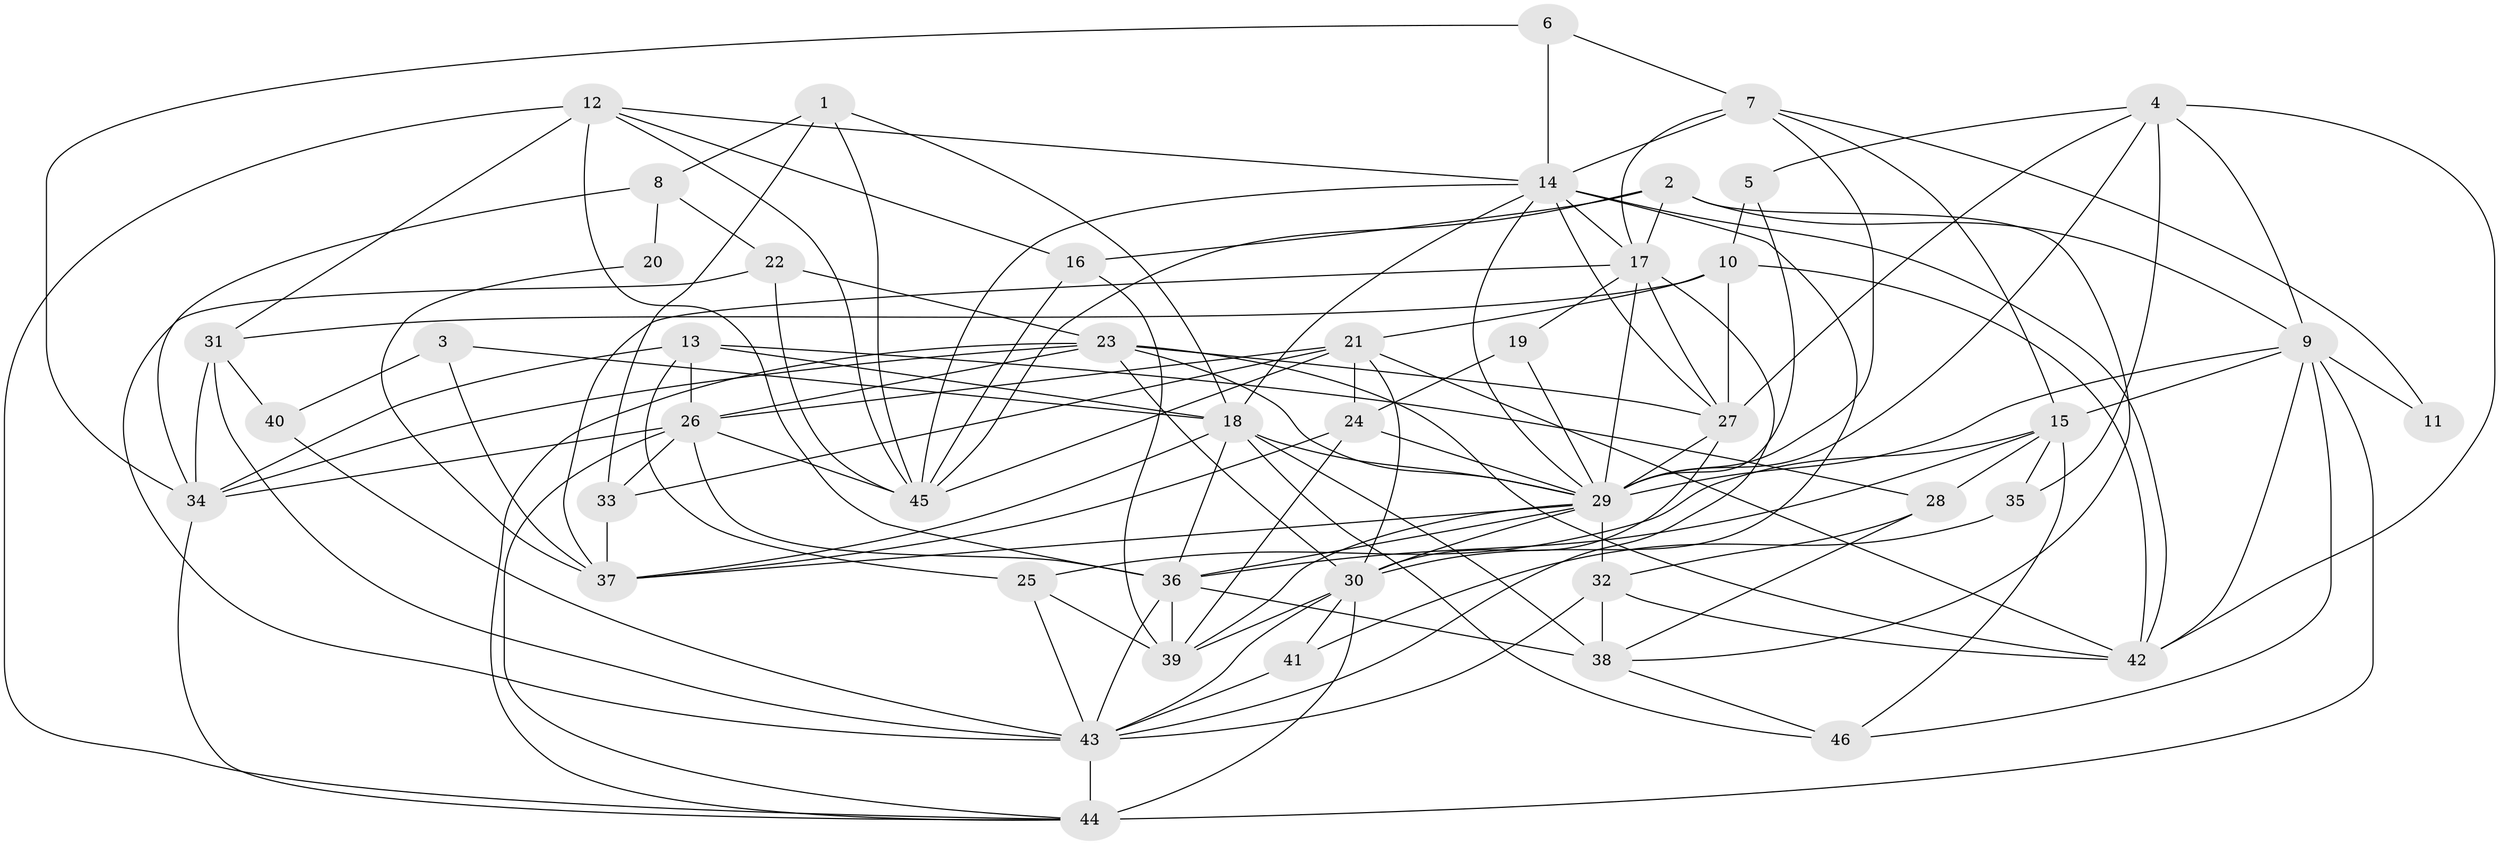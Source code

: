 // original degree distribution, {3: 0.24347826086956523, 4: 0.3391304347826087, 6: 0.10434782608695652, 5: 0.1565217391304348, 2: 0.12173913043478261, 7: 0.02608695652173913, 9: 0.008695652173913044}
// Generated by graph-tools (version 1.1) at 2025/37/03/04/25 23:37:08]
// undirected, 46 vertices, 134 edges
graph export_dot {
  node [color=gray90,style=filled];
  1;
  2;
  3;
  4;
  5;
  6;
  7;
  8;
  9;
  10;
  11;
  12;
  13;
  14;
  15;
  16;
  17;
  18;
  19;
  20;
  21;
  22;
  23;
  24;
  25;
  26;
  27;
  28;
  29;
  30;
  31;
  32;
  33;
  34;
  35;
  36;
  37;
  38;
  39;
  40;
  41;
  42;
  43;
  44;
  45;
  46;
  1 -- 8 [weight=1.0];
  1 -- 18 [weight=1.0];
  1 -- 33 [weight=1.0];
  1 -- 45 [weight=1.0];
  2 -- 9 [weight=1.0];
  2 -- 16 [weight=1.0];
  2 -- 17 [weight=1.0];
  2 -- 38 [weight=1.0];
  2 -- 45 [weight=1.0];
  3 -- 18 [weight=1.0];
  3 -- 37 [weight=1.0];
  3 -- 40 [weight=1.0];
  4 -- 5 [weight=1.0];
  4 -- 9 [weight=1.0];
  4 -- 27 [weight=1.0];
  4 -- 29 [weight=1.0];
  4 -- 35 [weight=1.0];
  4 -- 42 [weight=1.0];
  5 -- 10 [weight=1.0];
  5 -- 29 [weight=1.0];
  6 -- 7 [weight=1.0];
  6 -- 14 [weight=1.0];
  6 -- 34 [weight=1.0];
  7 -- 11 [weight=1.0];
  7 -- 14 [weight=1.0];
  7 -- 15 [weight=1.0];
  7 -- 17 [weight=1.0];
  7 -- 29 [weight=1.0];
  8 -- 20 [weight=1.0];
  8 -- 22 [weight=1.0];
  8 -- 34 [weight=1.0];
  9 -- 11 [weight=2.0];
  9 -- 15 [weight=1.0];
  9 -- 29 [weight=3.0];
  9 -- 42 [weight=1.0];
  9 -- 44 [weight=1.0];
  9 -- 46 [weight=1.0];
  10 -- 21 [weight=1.0];
  10 -- 27 [weight=1.0];
  10 -- 31 [weight=1.0];
  10 -- 42 [weight=1.0];
  12 -- 14 [weight=1.0];
  12 -- 16 [weight=1.0];
  12 -- 31 [weight=1.0];
  12 -- 36 [weight=2.0];
  12 -- 44 [weight=1.0];
  12 -- 45 [weight=1.0];
  13 -- 18 [weight=1.0];
  13 -- 25 [weight=1.0];
  13 -- 26 [weight=1.0];
  13 -- 28 [weight=1.0];
  13 -- 34 [weight=1.0];
  14 -- 17 [weight=1.0];
  14 -- 18 [weight=1.0];
  14 -- 27 [weight=1.0];
  14 -- 29 [weight=1.0];
  14 -- 30 [weight=2.0];
  14 -- 42 [weight=1.0];
  14 -- 45 [weight=2.0];
  15 -- 25 [weight=1.0];
  15 -- 28 [weight=1.0];
  15 -- 35 [weight=1.0];
  15 -- 36 [weight=1.0];
  15 -- 46 [weight=1.0];
  16 -- 39 [weight=1.0];
  16 -- 45 [weight=1.0];
  17 -- 19 [weight=1.0];
  17 -- 27 [weight=1.0];
  17 -- 29 [weight=1.0];
  17 -- 37 [weight=1.0];
  17 -- 43 [weight=1.0];
  18 -- 29 [weight=1.0];
  18 -- 36 [weight=1.0];
  18 -- 37 [weight=1.0];
  18 -- 38 [weight=1.0];
  18 -- 46 [weight=1.0];
  19 -- 24 [weight=1.0];
  19 -- 29 [weight=1.0];
  20 -- 37 [weight=1.0];
  21 -- 24 [weight=1.0];
  21 -- 26 [weight=1.0];
  21 -- 30 [weight=1.0];
  21 -- 33 [weight=1.0];
  21 -- 42 [weight=1.0];
  21 -- 45 [weight=1.0];
  22 -- 23 [weight=1.0];
  22 -- 43 [weight=1.0];
  22 -- 45 [weight=1.0];
  23 -- 26 [weight=1.0];
  23 -- 27 [weight=1.0];
  23 -- 29 [weight=1.0];
  23 -- 30 [weight=1.0];
  23 -- 34 [weight=1.0];
  23 -- 42 [weight=1.0];
  23 -- 44 [weight=1.0];
  24 -- 29 [weight=1.0];
  24 -- 37 [weight=1.0];
  24 -- 39 [weight=1.0];
  25 -- 39 [weight=1.0];
  25 -- 43 [weight=1.0];
  26 -- 33 [weight=2.0];
  26 -- 34 [weight=1.0];
  26 -- 36 [weight=1.0];
  26 -- 44 [weight=2.0];
  26 -- 45 [weight=1.0];
  27 -- 29 [weight=1.0];
  27 -- 30 [weight=2.0];
  28 -- 32 [weight=2.0];
  28 -- 38 [weight=1.0];
  29 -- 30 [weight=1.0];
  29 -- 32 [weight=1.0];
  29 -- 36 [weight=1.0];
  29 -- 37 [weight=1.0];
  29 -- 39 [weight=1.0];
  30 -- 39 [weight=1.0];
  30 -- 41 [weight=1.0];
  30 -- 43 [weight=3.0];
  30 -- 44 [weight=1.0];
  31 -- 34 [weight=1.0];
  31 -- 40 [weight=1.0];
  31 -- 43 [weight=1.0];
  32 -- 38 [weight=2.0];
  32 -- 42 [weight=2.0];
  32 -- 43 [weight=1.0];
  33 -- 37 [weight=1.0];
  34 -- 44 [weight=1.0];
  35 -- 41 [weight=1.0];
  36 -- 38 [weight=1.0];
  36 -- 39 [weight=1.0];
  36 -- 43 [weight=1.0];
  38 -- 46 [weight=1.0];
  40 -- 43 [weight=1.0];
  41 -- 43 [weight=1.0];
  43 -- 44 [weight=4.0];
}
